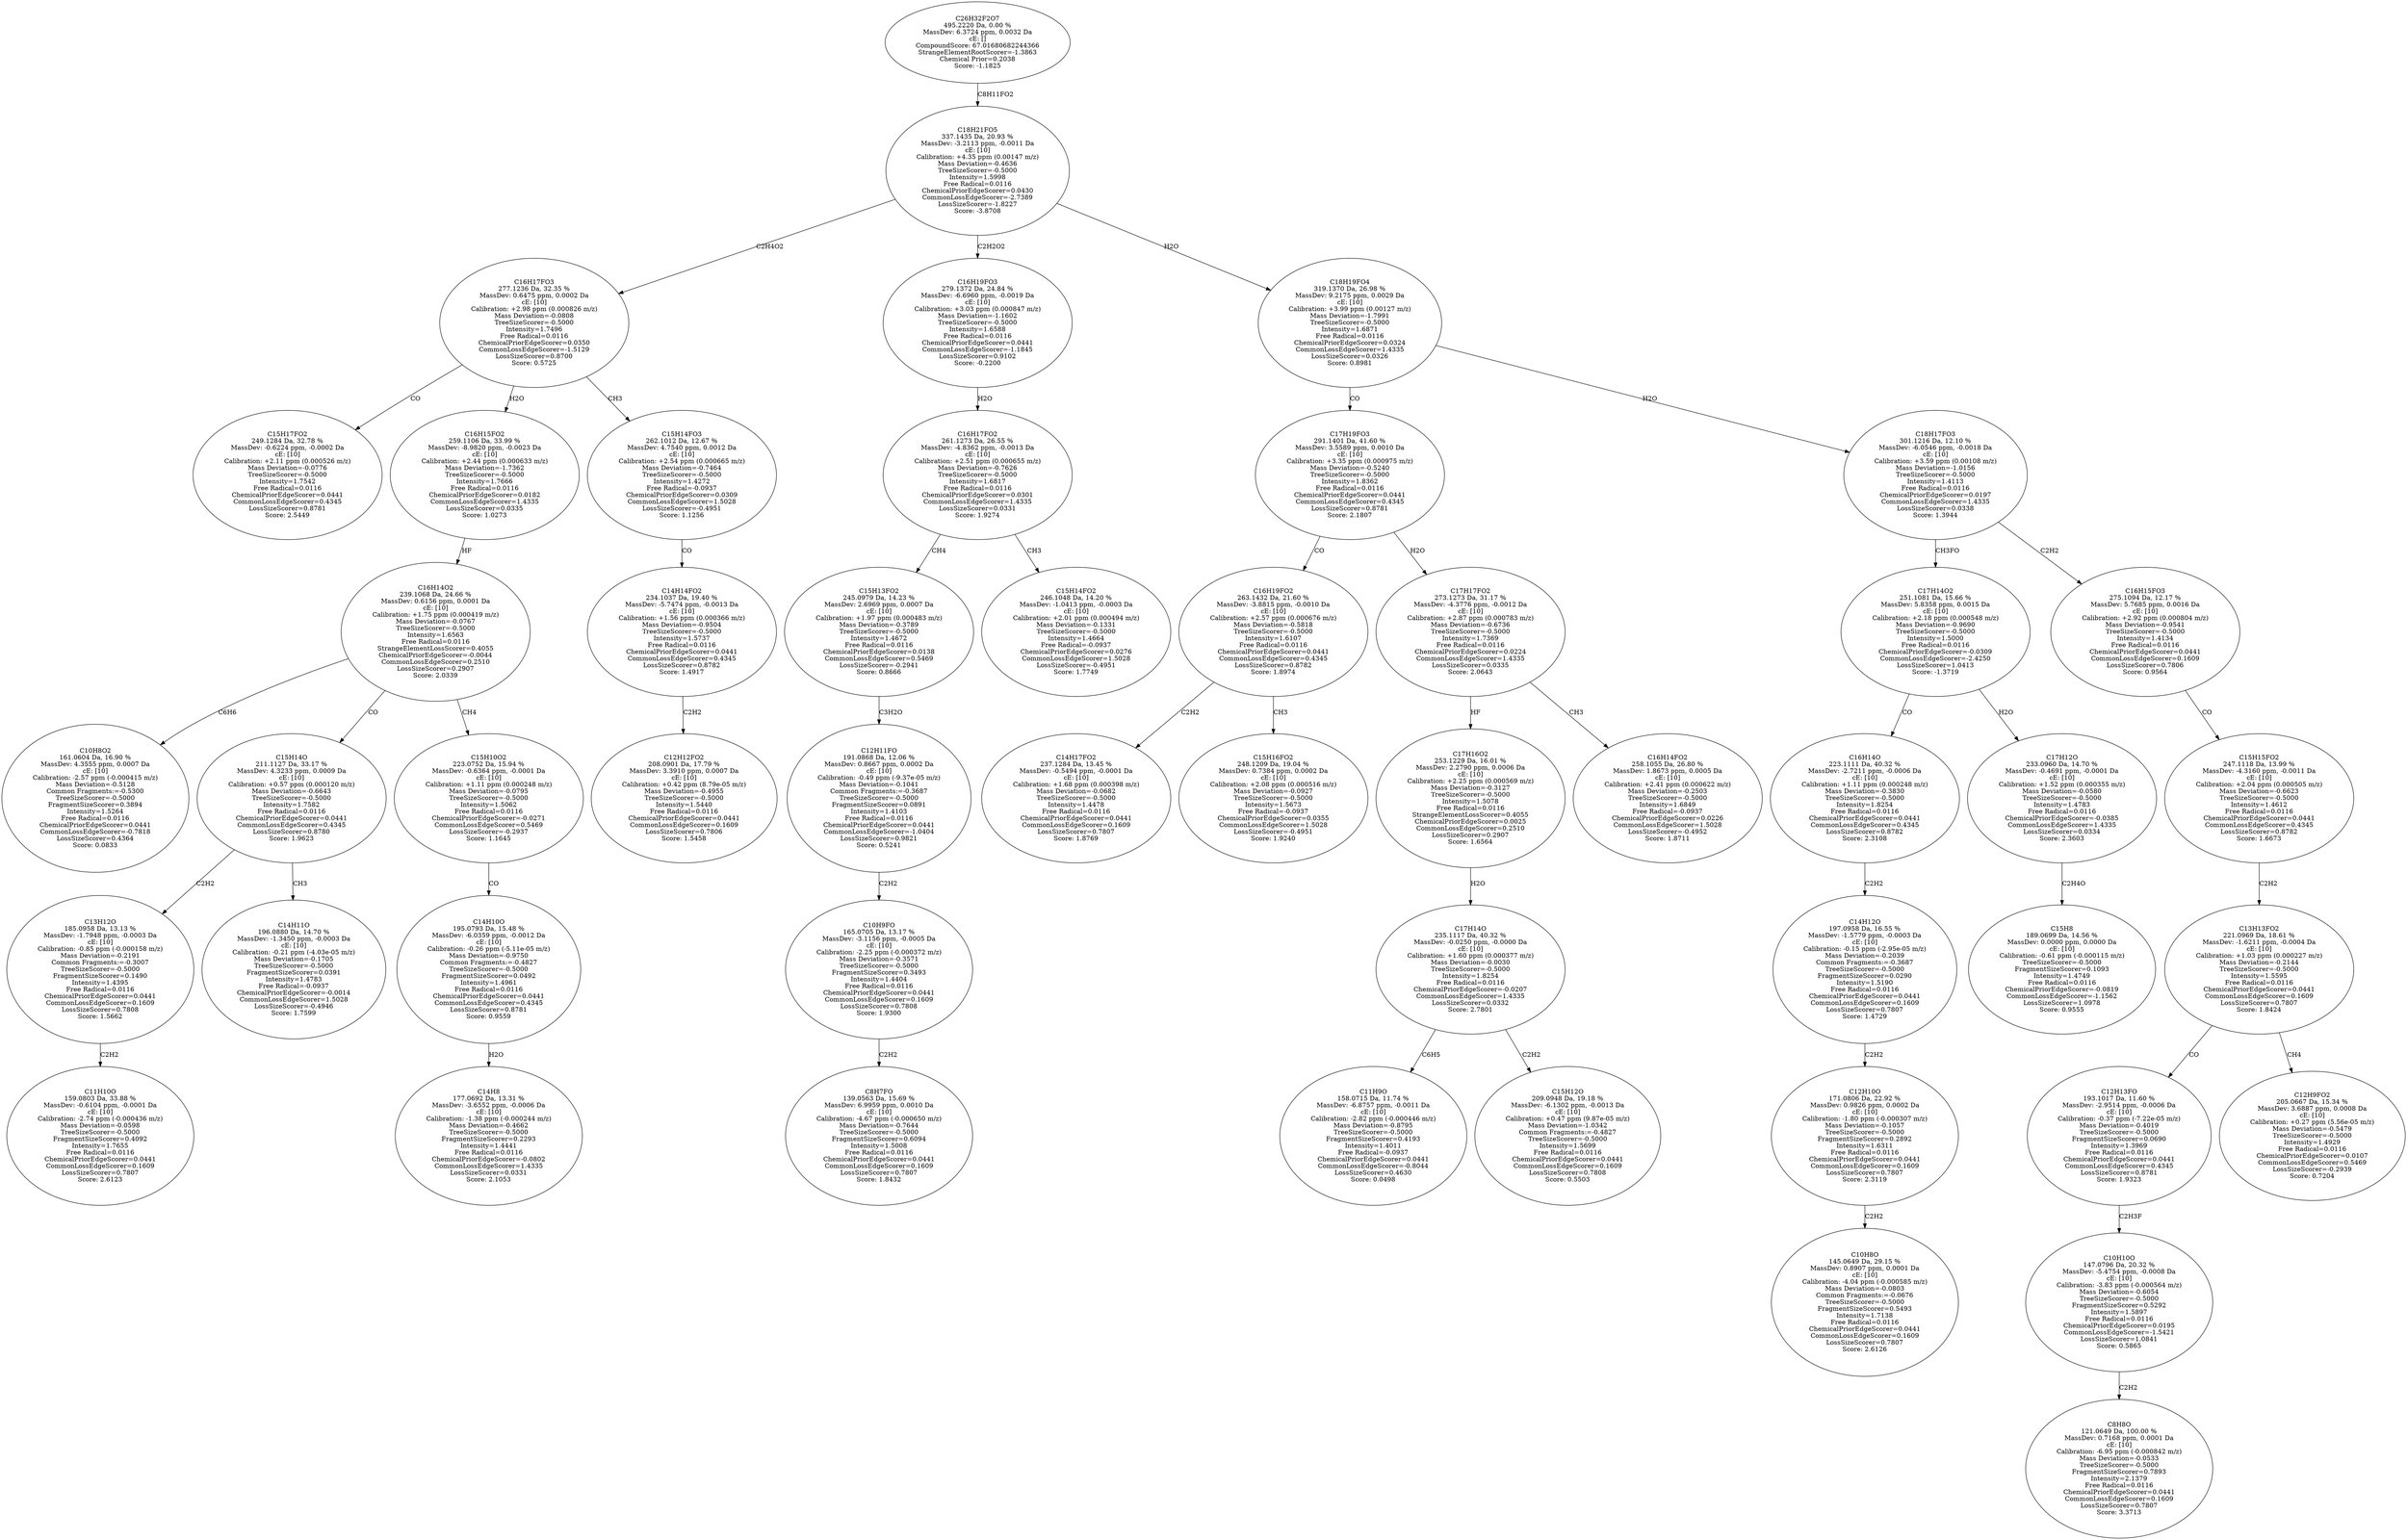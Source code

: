strict digraph {
v1 [label="C15H17FO2\n249.1284 Da, 32.78 %\nMassDev: -0.6224 ppm, -0.0002 Da\ncE: [10]\nCalibration: +2.11 ppm (0.000526 m/z)\nMass Deviation=-0.0776\nTreeSizeScorer=-0.5000\nIntensity=1.7542\nFree Radical=0.0116\nChemicalPriorEdgeScorer=0.0441\nCommonLossEdgeScorer=0.4345\nLossSizeScorer=0.8781\nScore: 2.5449"];
v2 [label="C10H8O2\n161.0604 Da, 16.90 %\nMassDev: 4.3555 ppm, 0.0007 Da\ncE: [10]\nCalibration: -2.57 ppm (-0.000415 m/z)\nMass Deviation=-0.5128\nCommon Fragments:=-0.5300\nTreeSizeScorer=-0.5000\nFragmentSizeScorer=0.3894\nIntensity=1.5264\nFree Radical=0.0116\nChemicalPriorEdgeScorer=0.0441\nCommonLossEdgeScorer=-0.7818\nLossSizeScorer=0.4364\nScore: 0.0833"];
v3 [label="C11H10O\n159.0803 Da, 33.88 %\nMassDev: -0.6104 ppm, -0.0001 Da\ncE: [10]\nCalibration: -2.74 ppm (-0.000436 m/z)\nMass Deviation=-0.0598\nTreeSizeScorer=-0.5000\nFragmentSizeScorer=0.4092\nIntensity=1.7655\nFree Radical=0.0116\nChemicalPriorEdgeScorer=0.0441\nCommonLossEdgeScorer=0.1609\nLossSizeScorer=0.7807\nScore: 2.6123"];
v4 [label="C13H12O\n185.0958 Da, 13.13 %\nMassDev: -1.7948 ppm, -0.0003 Da\ncE: [10]\nCalibration: -0.85 ppm (-0.000158 m/z)\nMass Deviation=-0.2191\nCommon Fragments:=-0.3007\nTreeSizeScorer=-0.5000\nFragmentSizeScorer=0.1490\nIntensity=1.4395\nFree Radical=0.0116\nChemicalPriorEdgeScorer=0.0441\nCommonLossEdgeScorer=0.1609\nLossSizeScorer=0.7808\nScore: 1.5662"];
v5 [label="C14H11O\n196.0880 Da, 14.70 %\nMassDev: -1.3450 ppm, -0.0003 Da\ncE: [10]\nCalibration: -0.21 ppm (-4.03e-05 m/z)\nMass Deviation=-0.1705\nTreeSizeScorer=-0.5000\nFragmentSizeScorer=0.0391\nIntensity=1.4783\nFree Radical=-0.0937\nChemicalPriorEdgeScorer=-0.0014\nCommonLossEdgeScorer=1.5028\nLossSizeScorer=-0.4946\nScore: 1.7599"];
v6 [label="C15H14O\n211.1127 Da, 33.17 %\nMassDev: 4.3233 ppm, 0.0009 Da\ncE: [10]\nCalibration: +0.57 ppm (0.000120 m/z)\nMass Deviation=-0.6643\nTreeSizeScorer=-0.5000\nIntensity=1.7582\nFree Radical=0.0116\nChemicalPriorEdgeScorer=0.0441\nCommonLossEdgeScorer=0.4345\nLossSizeScorer=0.8780\nScore: 1.9623"];
v7 [label="C14H8\n177.0692 Da, 13.31 %\nMassDev: -3.6552 ppm, -0.0006 Da\ncE: [10]\nCalibration: -1.38 ppm (-0.000244 m/z)\nMass Deviation=-0.4662\nTreeSizeScorer=-0.5000\nFragmentSizeScorer=0.2293\nIntensity=1.4441\nFree Radical=0.0116\nChemicalPriorEdgeScorer=-0.0802\nCommonLossEdgeScorer=1.4335\nLossSizeScorer=0.0331\nScore: 2.1053"];
v8 [label="C14H10O\n195.0793 Da, 15.48 %\nMassDev: -6.0359 ppm, -0.0012 Da\ncE: [10]\nCalibration: -0.26 ppm (-5.11e-05 m/z)\nMass Deviation=-0.9750\nCommon Fragments:=-0.4827\nTreeSizeScorer=-0.5000\nFragmentSizeScorer=0.0492\nIntensity=1.4961\nFree Radical=0.0116\nChemicalPriorEdgeScorer=0.0441\nCommonLossEdgeScorer=0.4345\nLossSizeScorer=0.8781\nScore: 0.9559"];
v9 [label="C15H10O2\n223.0752 Da, 15.94 %\nMassDev: -0.6364 ppm, -0.0001 Da\ncE: [10]\nCalibration: +1.11 ppm (0.000248 m/z)\nMass Deviation=-0.0795\nTreeSizeScorer=-0.5000\nIntensity=1.5062\nFree Radical=0.0116\nChemicalPriorEdgeScorer=-0.0271\nCommonLossEdgeScorer=0.5469\nLossSizeScorer=-0.2937\nScore: 1.1645"];
v10 [label="C16H14O2\n239.1068 Da, 24.66 %\nMassDev: 0.6156 ppm, 0.0001 Da\ncE: [10]\nCalibration: +1.75 ppm (0.000419 m/z)\nMass Deviation=-0.0767\nTreeSizeScorer=-0.5000\nIntensity=1.6563\nFree Radical=0.0116\nStrangeElementLossScorer=0.4055\nChemicalPriorEdgeScorer=-0.0044\nCommonLossEdgeScorer=0.2510\nLossSizeScorer=0.2907\nScore: 2.0339"];
v11 [label="C16H15FO2\n259.1106 Da, 33.99 %\nMassDev: -8.9820 ppm, -0.0023 Da\ncE: [10]\nCalibration: +2.44 ppm (0.000633 m/z)\nMass Deviation=-1.7362\nTreeSizeScorer=-0.5000\nIntensity=1.7666\nFree Radical=0.0116\nChemicalPriorEdgeScorer=0.0182\nCommonLossEdgeScorer=1.4335\nLossSizeScorer=0.0335\nScore: 1.0273"];
v12 [label="C12H12FO2\n208.0901 Da, 17.79 %\nMassDev: 3.3910 ppm, 0.0007 Da\ncE: [10]\nCalibration: +0.42 ppm (8.79e-05 m/z)\nMass Deviation=-0.4955\nTreeSizeScorer=-0.5000\nIntensity=1.5440\nFree Radical=0.0116\nChemicalPriorEdgeScorer=0.0441\nCommonLossEdgeScorer=0.1609\nLossSizeScorer=0.7806\nScore: 1.5458"];
v13 [label="C14H14FO2\n234.1037 Da, 19.40 %\nMassDev: -5.7474 ppm, -0.0013 Da\ncE: [10]\nCalibration: +1.56 ppm (0.000366 m/z)\nMass Deviation=-0.9504\nTreeSizeScorer=-0.5000\nIntensity=1.5737\nFree Radical=0.0116\nChemicalPriorEdgeScorer=0.0441\nCommonLossEdgeScorer=0.4345\nLossSizeScorer=0.8782\nScore: 1.4917"];
v14 [label="C15H14FO3\n262.1012 Da, 12.67 %\nMassDev: 4.7540 ppm, 0.0012 Da\ncE: [10]\nCalibration: +2.54 ppm (0.000665 m/z)\nMass Deviation=-0.7464\nTreeSizeScorer=-0.5000\nIntensity=1.4272\nFree Radical=-0.0937\nChemicalPriorEdgeScorer=0.0309\nCommonLossEdgeScorer=1.5028\nLossSizeScorer=-0.4951\nScore: 1.1256"];
v15 [label="C16H17FO3\n277.1236 Da, 32.35 %\nMassDev: 0.6475 ppm, 0.0002 Da\ncE: [10]\nCalibration: +2.98 ppm (0.000826 m/z)\nMass Deviation=-0.0808\nTreeSizeScorer=-0.5000\nIntensity=1.7496\nFree Radical=0.0116\nChemicalPriorEdgeScorer=0.0350\nCommonLossEdgeScorer=-1.5129\nLossSizeScorer=0.8700\nScore: 0.5725"];
v16 [label="C8H7FO\n139.0563 Da, 15.69 %\nMassDev: 6.9959 ppm, 0.0010 Da\ncE: [10]\nCalibration: -4.67 ppm (-0.000650 m/z)\nMass Deviation=-0.7644\nTreeSizeScorer=-0.5000\nFragmentSizeScorer=0.6094\nIntensity=1.5008\nFree Radical=0.0116\nChemicalPriorEdgeScorer=0.0441\nCommonLossEdgeScorer=0.1609\nLossSizeScorer=0.7807\nScore: 1.8432"];
v17 [label="C10H9FO\n165.0705 Da, 13.17 %\nMassDev: -3.1156 ppm, -0.0005 Da\ncE: [10]\nCalibration: -2.25 ppm (-0.000372 m/z)\nMass Deviation=-0.3571\nTreeSizeScorer=-0.5000\nFragmentSizeScorer=0.3493\nIntensity=1.4404\nFree Radical=0.0116\nChemicalPriorEdgeScorer=0.0441\nCommonLossEdgeScorer=0.1609\nLossSizeScorer=0.7808\nScore: 1.9300"];
v18 [label="C12H11FO\n191.0868 Da, 12.06 %\nMassDev: 0.8667 ppm, 0.0002 Da\ncE: [10]\nCalibration: -0.49 ppm (-9.37e-05 m/z)\nMass Deviation=-0.1041\nCommon Fragments:=-0.3687\nTreeSizeScorer=-0.5000\nFragmentSizeScorer=0.0891\nIntensity=1.4103\nFree Radical=0.0116\nChemicalPriorEdgeScorer=0.0441\nCommonLossEdgeScorer=-1.0404\nLossSizeScorer=0.9821\nScore: 0.5241"];
v19 [label="C15H13FO2\n245.0979 Da, 14.23 %\nMassDev: 2.6969 ppm, 0.0007 Da\ncE: [10]\nCalibration: +1.97 ppm (0.000483 m/z)\nMass Deviation=-0.3789\nTreeSizeScorer=-0.5000\nIntensity=1.4672\nFree Radical=0.0116\nChemicalPriorEdgeScorer=0.0138\nCommonLossEdgeScorer=0.5469\nLossSizeScorer=-0.2941\nScore: 0.8666"];
v20 [label="C15H14FO2\n246.1048 Da, 14.20 %\nMassDev: -1.0413 ppm, -0.0003 Da\ncE: [10]\nCalibration: +2.01 ppm (0.000494 m/z)\nMass Deviation=-0.1331\nTreeSizeScorer=-0.5000\nIntensity=1.4664\nFree Radical=-0.0937\nChemicalPriorEdgeScorer=0.0276\nCommonLossEdgeScorer=1.5028\nLossSizeScorer=-0.4951\nScore: 1.7749"];
v21 [label="C16H17FO2\n261.1273 Da, 26.55 %\nMassDev: -4.8362 ppm, -0.0013 Da\ncE: [10]\nCalibration: +2.51 ppm (0.000655 m/z)\nMass Deviation=-0.7626\nTreeSizeScorer=-0.5000\nIntensity=1.6817\nFree Radical=0.0116\nChemicalPriorEdgeScorer=0.0301\nCommonLossEdgeScorer=1.4335\nLossSizeScorer=0.0331\nScore: 1.9274"];
v22 [label="C16H19FO3\n279.1372 Da, 24.84 %\nMassDev: -6.6960 ppm, -0.0019 Da\ncE: [10]\nCalibration: +3.03 ppm (0.000847 m/z)\nMass Deviation=-1.1602\nTreeSizeScorer=-0.5000\nIntensity=1.6588\nFree Radical=0.0116\nChemicalPriorEdgeScorer=0.0441\nCommonLossEdgeScorer=-1.1845\nLossSizeScorer=0.9102\nScore: -0.2200"];
v23 [label="C14H17FO2\n237.1284 Da, 13.45 %\nMassDev: -0.5494 ppm, -0.0001 Da\ncE: [10]\nCalibration: +1.68 ppm (0.000398 m/z)\nMass Deviation=-0.0682\nTreeSizeScorer=-0.5000\nIntensity=1.4478\nFree Radical=0.0116\nChemicalPriorEdgeScorer=0.0441\nCommonLossEdgeScorer=0.1609\nLossSizeScorer=0.7807\nScore: 1.8769"];
v24 [label="C15H16FO2\n248.1209 Da, 19.04 %\nMassDev: 0.7384 ppm, 0.0002 Da\ncE: [10]\nCalibration: +2.08 ppm (0.000516 m/z)\nMass Deviation=-0.0927\nTreeSizeScorer=-0.5000\nIntensity=1.5673\nFree Radical=-0.0937\nChemicalPriorEdgeScorer=0.0355\nCommonLossEdgeScorer=1.5028\nLossSizeScorer=-0.4951\nScore: 1.9240"];
v25 [label="C16H19FO2\n263.1432 Da, 21.60 %\nMassDev: -3.8815 ppm, -0.0010 Da\ncE: [10]\nCalibration: +2.57 ppm (0.000676 m/z)\nMass Deviation=-0.5818\nTreeSizeScorer=-0.5000\nIntensity=1.6107\nFree Radical=0.0116\nChemicalPriorEdgeScorer=0.0441\nCommonLossEdgeScorer=0.4345\nLossSizeScorer=0.8782\nScore: 1.8974"];
v26 [label="C11H9O\n158.0715 Da, 11.74 %\nMassDev: -6.8757 ppm, -0.0011 Da\ncE: [10]\nCalibration: -2.82 ppm (-0.000446 m/z)\nMass Deviation=-0.8795\nTreeSizeScorer=-0.5000\nFragmentSizeScorer=0.4193\nIntensity=1.4011\nFree Radical=-0.0937\nChemicalPriorEdgeScorer=0.0441\nCommonLossEdgeScorer=-0.8044\nLossSizeScorer=0.4630\nScore: 0.0498"];
v27 [label="C15H12O\n209.0948 Da, 19.18 %\nMassDev: -6.1302 ppm, -0.0013 Da\ncE: [10]\nCalibration: +0.47 ppm (9.87e-05 m/z)\nMass Deviation=-1.0342\nCommon Fragments:=-0.4827\nTreeSizeScorer=-0.5000\nIntensity=1.5699\nFree Radical=0.0116\nChemicalPriorEdgeScorer=0.0441\nCommonLossEdgeScorer=0.1609\nLossSizeScorer=0.7808\nScore: 0.5503"];
v28 [label="C17H14O\n235.1117 Da, 40.32 %\nMassDev: -0.0250 ppm, -0.0000 Da\ncE: [10]\nCalibration: +1.60 ppm (0.000377 m/z)\nMass Deviation=-0.0030\nTreeSizeScorer=-0.5000\nIntensity=1.8254\nFree Radical=0.0116\nChemicalPriorEdgeScorer=-0.0207\nCommonLossEdgeScorer=1.4335\nLossSizeScorer=0.0332\nScore: 2.7801"];
v29 [label="C17H16O2\n253.1229 Da, 16.01 %\nMassDev: 2.2790 ppm, 0.0006 Da\ncE: [10]\nCalibration: +2.25 ppm (0.000569 m/z)\nMass Deviation=-0.3127\nTreeSizeScorer=-0.5000\nIntensity=1.5078\nFree Radical=0.0116\nStrangeElementLossScorer=0.4055\nChemicalPriorEdgeScorer=0.0025\nCommonLossEdgeScorer=0.2510\nLossSizeScorer=0.2907\nScore: 1.6564"];
v30 [label="C16H14FO2\n258.1055 Da, 26.80 %\nMassDev: 1.8673 ppm, 0.0005 Da\ncE: [10]\nCalibration: +2.41 ppm (0.000622 m/z)\nMass Deviation=-0.2503\nTreeSizeScorer=-0.5000\nIntensity=1.6849\nFree Radical=-0.0937\nChemicalPriorEdgeScorer=0.0226\nCommonLossEdgeScorer=1.5028\nLossSizeScorer=-0.4952\nScore: 1.8711"];
v31 [label="C17H17FO2\n273.1273 Da, 31.17 %\nMassDev: -4.3776 ppm, -0.0012 Da\ncE: [10]\nCalibration: +2.87 ppm (0.000783 m/z)\nMass Deviation=-0.6736\nTreeSizeScorer=-0.5000\nIntensity=1.7369\nFree Radical=0.0116\nChemicalPriorEdgeScorer=0.0224\nCommonLossEdgeScorer=1.4335\nLossSizeScorer=0.0335\nScore: 2.0643"];
v32 [label="C17H19FO3\n291.1401 Da, 41.60 %\nMassDev: 3.5589 ppm, 0.0010 Da\ncE: [10]\nCalibration: +3.35 ppm (0.000975 m/z)\nMass Deviation=-0.5240\nTreeSizeScorer=-0.5000\nIntensity=1.8362\nFree Radical=0.0116\nChemicalPriorEdgeScorer=0.0441\nCommonLossEdgeScorer=0.4345\nLossSizeScorer=0.8781\nScore: 2.1807"];
v33 [label="C10H8O\n145.0649 Da, 29.15 %\nMassDev: 0.8907 ppm, 0.0001 Da\ncE: [10]\nCalibration: -4.04 ppm (-0.000585 m/z)\nMass Deviation=-0.0803\nCommon Fragments:=-0.0676\nTreeSizeScorer=-0.5000\nFragmentSizeScorer=0.5493\nIntensity=1.7138\nFree Radical=0.0116\nChemicalPriorEdgeScorer=0.0441\nCommonLossEdgeScorer=0.1609\nLossSizeScorer=0.7807\nScore: 2.6126"];
v34 [label="C12H10O\n171.0806 Da, 22.92 %\nMassDev: 0.9826 ppm, 0.0002 Da\ncE: [10]\nCalibration: -1.80 ppm (-0.000307 m/z)\nMass Deviation=-0.1057\nTreeSizeScorer=-0.5000\nFragmentSizeScorer=0.2892\nIntensity=1.6311\nFree Radical=0.0116\nChemicalPriorEdgeScorer=0.0441\nCommonLossEdgeScorer=0.1609\nLossSizeScorer=0.7807\nScore: 2.3119"];
v35 [label="C14H12O\n197.0958 Da, 16.55 %\nMassDev: -1.5779 ppm, -0.0003 Da\ncE: [10]\nCalibration: -0.15 ppm (-2.95e-05 m/z)\nMass Deviation=-0.2039\nCommon Fragments:=-0.3687\nTreeSizeScorer=-0.5000\nFragmentSizeScorer=0.0290\nIntensity=1.5190\nFree Radical=0.0116\nChemicalPriorEdgeScorer=0.0441\nCommonLossEdgeScorer=0.1609\nLossSizeScorer=0.7807\nScore: 1.4729"];
v36 [label="C16H14O\n223.1111 Da, 40.32 %\nMassDev: -2.7211 ppm, -0.0006 Da\ncE: [10]\nCalibration: +1.11 ppm (0.000248 m/z)\nMass Deviation=-0.3830\nTreeSizeScorer=-0.5000\nIntensity=1.8254\nFree Radical=0.0116\nChemicalPriorEdgeScorer=0.0441\nCommonLossEdgeScorer=0.4345\nLossSizeScorer=0.8782\nScore: 2.3108"];
v37 [label="C15H8\n189.0699 Da, 14.56 %\nMassDev: 0.0000 ppm, 0.0000 Da\ncE: [10]\nCalibration: -0.61 ppm (-0.000115 m/z)\nTreeSizeScorer=-0.5000\nFragmentSizeScorer=0.1093\nIntensity=1.4749\nFree Radical=0.0116\nChemicalPriorEdgeScorer=-0.0819\nCommonLossEdgeScorer=-1.1562\nLossSizeScorer=1.0978\nScore: 0.9555"];
v38 [label="C17H12O\n233.0960 Da, 14.70 %\nMassDev: -0.4691 ppm, -0.0001 Da\ncE: [10]\nCalibration: +1.52 ppm (0.000355 m/z)\nMass Deviation=-0.0580\nTreeSizeScorer=-0.5000\nIntensity=1.4783\nFree Radical=0.0116\nChemicalPriorEdgeScorer=-0.0385\nCommonLossEdgeScorer=1.4335\nLossSizeScorer=0.0334\nScore: 2.3603"];
v39 [label="C17H14O2\n251.1081 Da, 15.66 %\nMassDev: 5.8358 ppm, 0.0015 Da\ncE: [10]\nCalibration: +2.18 ppm (0.000548 m/z)\nMass Deviation=-0.9690\nTreeSizeScorer=-0.5000\nIntensity=1.5000\nFree Radical=0.0116\nChemicalPriorEdgeScorer=-0.0309\nCommonLossEdgeScorer=-2.4250\nLossSizeScorer=1.0413\nScore: -1.3719"];
v40 [label="C8H8O\n121.0649 Da, 100.00 %\nMassDev: 0.7168 ppm, 0.0001 Da\ncE: [10]\nCalibration: -6.95 ppm (-0.000842 m/z)\nMass Deviation=-0.0533\nTreeSizeScorer=-0.5000\nFragmentSizeScorer=0.7893\nIntensity=2.1379\nFree Radical=0.0116\nChemicalPriorEdgeScorer=0.0441\nCommonLossEdgeScorer=0.1609\nLossSizeScorer=0.7807\nScore: 3.3713"];
v41 [label="C10H10O\n147.0796 Da, 20.32 %\nMassDev: -5.4754 ppm, -0.0008 Da\ncE: [10]\nCalibration: -3.83 ppm (-0.000564 m/z)\nMass Deviation=-0.6054\nTreeSizeScorer=-0.5000\nFragmentSizeScorer=0.5292\nIntensity=1.5897\nFree Radical=0.0116\nChemicalPriorEdgeScorer=0.0195\nCommonLossEdgeScorer=-1.5421\nLossSizeScorer=1.0841\nScore: 0.5865"];
v42 [label="C12H13FO\n193.1017 Da, 11.60 %\nMassDev: -2.9514 ppm, -0.0006 Da\ncE: [10]\nCalibration: -0.37 ppm (-7.22e-05 m/z)\nMass Deviation=-0.4019\nTreeSizeScorer=-0.5000\nFragmentSizeScorer=0.0690\nIntensity=1.3969\nFree Radical=0.0116\nChemicalPriorEdgeScorer=0.0441\nCommonLossEdgeScorer=0.4345\nLossSizeScorer=0.8781\nScore: 1.9323"];
v43 [label="C12H9FO2\n205.0667 Da, 15.34 %\nMassDev: 3.6887 ppm, 0.0008 Da\ncE: [10]\nCalibration: +0.27 ppm (5.56e-05 m/z)\nMass Deviation=-0.5479\nTreeSizeScorer=-0.5000\nIntensity=1.4929\nFree Radical=0.0116\nChemicalPriorEdgeScorer=0.0107\nCommonLossEdgeScorer=0.5469\nLossSizeScorer=-0.2939\nScore: 0.7204"];
v44 [label="C13H13FO2\n221.0969 Da, 18.61 %\nMassDev: -1.6211 ppm, -0.0004 Da\ncE: [10]\nCalibration: +1.03 ppm (0.000227 m/z)\nMass Deviation=-0.2144\nTreeSizeScorer=-0.5000\nIntensity=1.5595\nFree Radical=0.0116\nChemicalPriorEdgeScorer=0.0441\nCommonLossEdgeScorer=0.1609\nLossSizeScorer=0.7807\nScore: 1.8424"];
v45 [label="C15H15FO2\n247.1118 Da, 13.99 %\nMassDev: -4.3160 ppm, -0.0011 Da\ncE: [10]\nCalibration: +2.04 ppm (0.000505 m/z)\nMass Deviation=-0.6623\nTreeSizeScorer=-0.5000\nIntensity=1.4612\nFree Radical=0.0116\nChemicalPriorEdgeScorer=0.0441\nCommonLossEdgeScorer=0.4345\nLossSizeScorer=0.8782\nScore: 1.6673"];
v46 [label="C16H15FO3\n275.1094 Da, 12.17 %\nMassDev: 5.7685 ppm, 0.0016 Da\ncE: [10]\nCalibration: +2.92 ppm (0.000804 m/z)\nMass Deviation=-0.9541\nTreeSizeScorer=-0.5000\nIntensity=1.4134\nFree Radical=0.0116\nChemicalPriorEdgeScorer=0.0441\nCommonLossEdgeScorer=0.1609\nLossSizeScorer=0.7806\nScore: 0.9564"];
v47 [label="C18H17FO3\n301.1216 Da, 12.10 %\nMassDev: -6.0546 ppm, -0.0018 Da\ncE: [10]\nCalibration: +3.59 ppm (0.00108 m/z)\nMass Deviation=-1.0156\nTreeSizeScorer=-0.5000\nIntensity=1.4113\nFree Radical=0.0116\nChemicalPriorEdgeScorer=0.0197\nCommonLossEdgeScorer=1.4335\nLossSizeScorer=0.0338\nScore: 1.3944"];
v48 [label="C18H19FO4\n319.1370 Da, 26.98 %\nMassDev: 9.2175 ppm, 0.0029 Da\ncE: [10]\nCalibration: +3.99 ppm (0.00127 m/z)\nMass Deviation=-1.7991\nTreeSizeScorer=-0.5000\nIntensity=1.6871\nFree Radical=0.0116\nChemicalPriorEdgeScorer=0.0324\nCommonLossEdgeScorer=1.4335\nLossSizeScorer=0.0326\nScore: 0.8981"];
v49 [label="C18H21FO5\n337.1435 Da, 20.93 %\nMassDev: -3.2113 ppm, -0.0011 Da\ncE: [10]\nCalibration: +4.35 ppm (0.00147 m/z)\nMass Deviation=-0.4636\nTreeSizeScorer=-0.5000\nIntensity=1.5998\nFree Radical=0.0116\nChemicalPriorEdgeScorer=0.0430\nCommonLossEdgeScorer=-2.7389\nLossSizeScorer=-1.8227\nScore: -3.8708"];
v50 [label="C26H32F2O7\n495.2220 Da, 0.00 %\nMassDev: 6.3724 ppm, 0.0032 Da\ncE: []\nCompoundScore: 67.01680682244366\nStrangeElementRootScorer=-1.3863\nChemical Prior=0.2038\nScore: -1.1825"];
v15 -> v1 [label="CO"];
v10 -> v2 [label="C6H6"];
v4 -> v3 [label="C2H2"];
v6 -> v4 [label="C2H2"];
v6 -> v5 [label="CH3"];
v10 -> v6 [label="CO"];
v8 -> v7 [label="H2O"];
v9 -> v8 [label="CO"];
v10 -> v9 [label="CH4"];
v11 -> v10 [label="HF"];
v15 -> v11 [label="H2O"];
v13 -> v12 [label="C2H2"];
v14 -> v13 [label="CO"];
v15 -> v14 [label="CH3"];
v49 -> v15 [label="C2H4O2"];
v17 -> v16 [label="C2H2"];
v18 -> v17 [label="C2H2"];
v19 -> v18 [label="C3H2O"];
v21 -> v19 [label="CH4"];
v21 -> v20 [label="CH3"];
v22 -> v21 [label="H2O"];
v49 -> v22 [label="C2H2O2"];
v25 -> v23 [label="C2H2"];
v25 -> v24 [label="CH3"];
v32 -> v25 [label="CO"];
v28 -> v26 [label="C6H5"];
v28 -> v27 [label="C2H2"];
v29 -> v28 [label="H2O"];
v31 -> v29 [label="HF"];
v31 -> v30 [label="CH3"];
v32 -> v31 [label="H2O"];
v48 -> v32 [label="CO"];
v34 -> v33 [label="C2H2"];
v35 -> v34 [label="C2H2"];
v36 -> v35 [label="C2H2"];
v39 -> v36 [label="CO"];
v38 -> v37 [label="C2H4O"];
v39 -> v38 [label="H2O"];
v47 -> v39 [label="CH3FO"];
v41 -> v40 [label="C2H2"];
v42 -> v41 [label="C2H3F"];
v44 -> v42 [label="CO"];
v44 -> v43 [label="CH4"];
v45 -> v44 [label="C2H2"];
v46 -> v45 [label="CO"];
v47 -> v46 [label="C2H2"];
v48 -> v47 [label="H2O"];
v49 -> v48 [label="H2O"];
v50 -> v49 [label="C8H11FO2"];
}